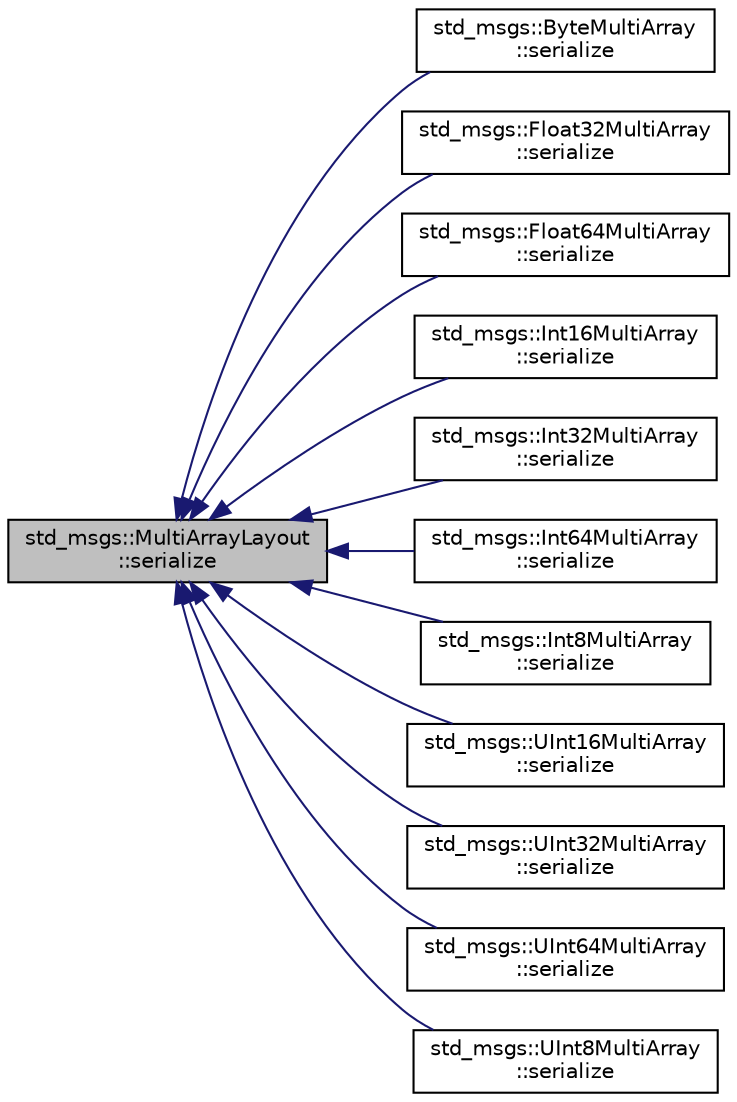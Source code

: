 digraph "std_msgs::MultiArrayLayout::serialize"
{
  edge [fontname="Helvetica",fontsize="10",labelfontname="Helvetica",labelfontsize="10"];
  node [fontname="Helvetica",fontsize="10",shape=record];
  rankdir="LR";
  Node1 [label="std_msgs::MultiArrayLayout\l::serialize",height=0.2,width=0.4,color="black", fillcolor="grey75", style="filled" fontcolor="black"];
  Node1 -> Node2 [dir="back",color="midnightblue",fontsize="10",style="solid",fontname="Helvetica"];
  Node2 [label="std_msgs::ByteMultiArray\l::serialize",height=0.2,width=0.4,color="black", fillcolor="white", style="filled",URL="$classstd__msgs_1_1_byte_multi_array.html#a31a78d9eb51721eb6def76a87c7a090f"];
  Node1 -> Node3 [dir="back",color="midnightblue",fontsize="10",style="solid",fontname="Helvetica"];
  Node3 [label="std_msgs::Float32MultiArray\l::serialize",height=0.2,width=0.4,color="black", fillcolor="white", style="filled",URL="$classstd__msgs_1_1_float32_multi_array.html#ae0396fc4bd3ad49ed16daf1a56695b7e"];
  Node1 -> Node4 [dir="back",color="midnightblue",fontsize="10",style="solid",fontname="Helvetica"];
  Node4 [label="std_msgs::Float64MultiArray\l::serialize",height=0.2,width=0.4,color="black", fillcolor="white", style="filled",URL="$classstd__msgs_1_1_float64_multi_array.html#a4511dc2e7cb54b4e22c0dfbf365ccc1f"];
  Node1 -> Node5 [dir="back",color="midnightblue",fontsize="10",style="solid",fontname="Helvetica"];
  Node5 [label="std_msgs::Int16MultiArray\l::serialize",height=0.2,width=0.4,color="black", fillcolor="white", style="filled",URL="$classstd__msgs_1_1_int16_multi_array.html#afa90d6cf1eb792a79e9a7edd8b2d679e"];
  Node1 -> Node6 [dir="back",color="midnightblue",fontsize="10",style="solid",fontname="Helvetica"];
  Node6 [label="std_msgs::Int32MultiArray\l::serialize",height=0.2,width=0.4,color="black", fillcolor="white", style="filled",URL="$classstd__msgs_1_1_int32_multi_array.html#afc0636ec1692cf0b44e5daca58d3251a"];
  Node1 -> Node7 [dir="back",color="midnightblue",fontsize="10",style="solid",fontname="Helvetica"];
  Node7 [label="std_msgs::Int64MultiArray\l::serialize",height=0.2,width=0.4,color="black", fillcolor="white", style="filled",URL="$classstd__msgs_1_1_int64_multi_array.html#a29b81824921c77e1479c72c59dda81bd"];
  Node1 -> Node8 [dir="back",color="midnightblue",fontsize="10",style="solid",fontname="Helvetica"];
  Node8 [label="std_msgs::Int8MultiArray\l::serialize",height=0.2,width=0.4,color="black", fillcolor="white", style="filled",URL="$classstd__msgs_1_1_int8_multi_array.html#aa09a64d95a071768352490899253a13e"];
  Node1 -> Node9 [dir="back",color="midnightblue",fontsize="10",style="solid",fontname="Helvetica"];
  Node9 [label="std_msgs::UInt16MultiArray\l::serialize",height=0.2,width=0.4,color="black", fillcolor="white", style="filled",URL="$classstd__msgs_1_1_u_int16_multi_array.html#a28c8017b23579351aca180f795023b7f"];
  Node1 -> Node10 [dir="back",color="midnightblue",fontsize="10",style="solid",fontname="Helvetica"];
  Node10 [label="std_msgs::UInt32MultiArray\l::serialize",height=0.2,width=0.4,color="black", fillcolor="white", style="filled",URL="$classstd__msgs_1_1_u_int32_multi_array.html#a2d9bdaccac1c3f2328d2fe8bbfd1ead0"];
  Node1 -> Node11 [dir="back",color="midnightblue",fontsize="10",style="solid",fontname="Helvetica"];
  Node11 [label="std_msgs::UInt64MultiArray\l::serialize",height=0.2,width=0.4,color="black", fillcolor="white", style="filled",URL="$classstd__msgs_1_1_u_int64_multi_array.html#a63fed90e4f3ba054d3eae6cf145327cc"];
  Node1 -> Node12 [dir="back",color="midnightblue",fontsize="10",style="solid",fontname="Helvetica"];
  Node12 [label="std_msgs::UInt8MultiArray\l::serialize",height=0.2,width=0.4,color="black", fillcolor="white", style="filled",URL="$classstd__msgs_1_1_u_int8_multi_array.html#a65361059aca91209fb73f6b8a400440f"];
}
